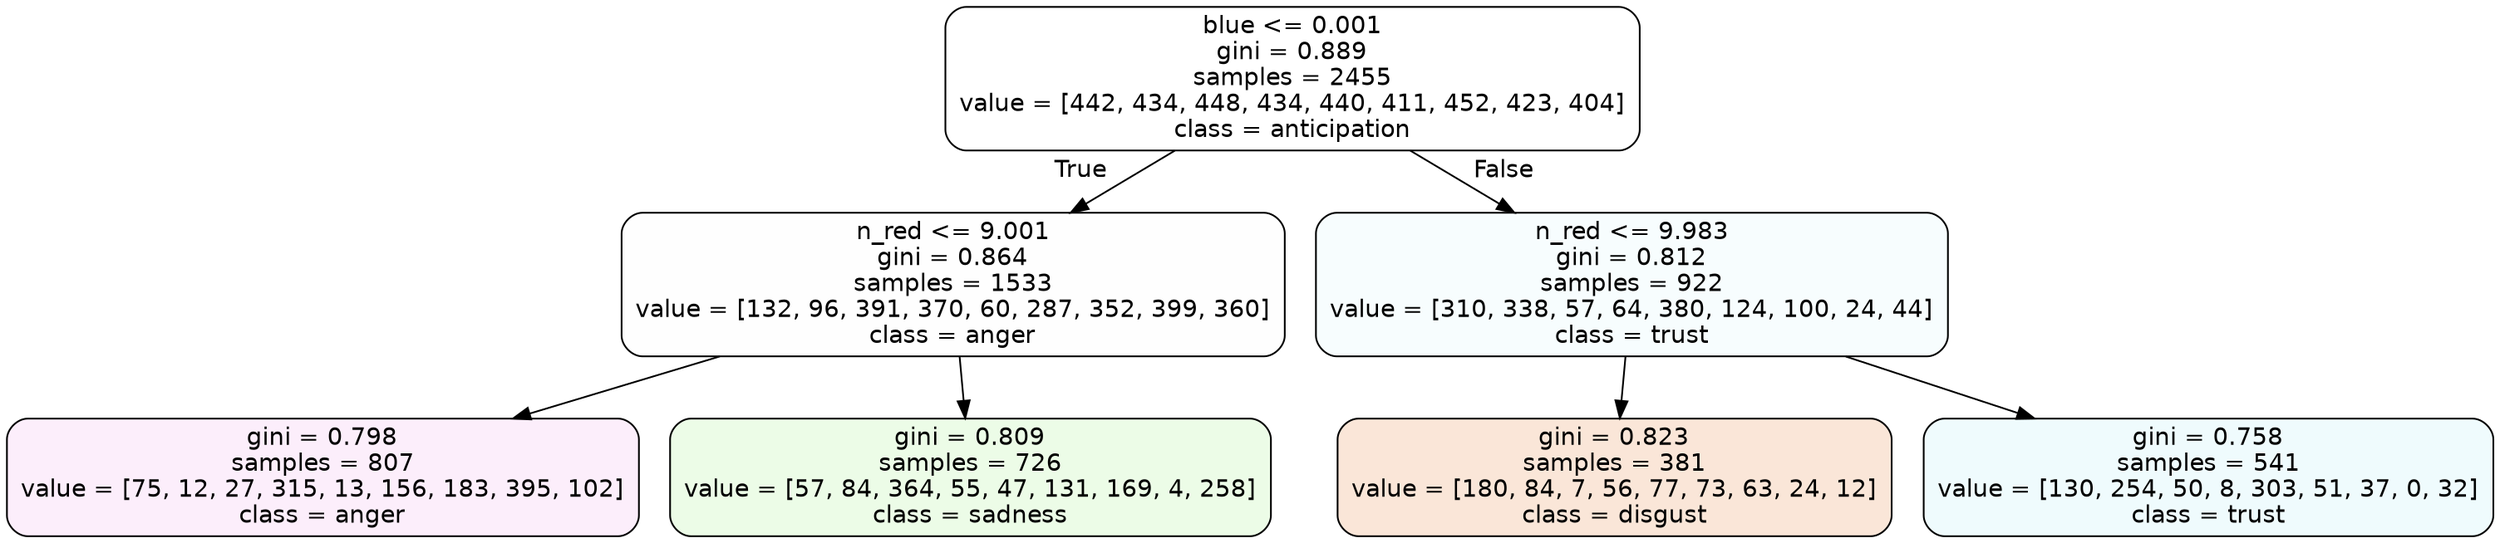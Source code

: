 digraph Tree {
node [shape=box, style="filled, rounded", color="black", fontname=helvetica] ;
edge [fontname=helvetica] ;
0 [label="blue <= 0.001\ngini = 0.889\nsamples = 2455\nvalue = [442, 434, 448, 434, 440, 411, 452, 423, 404]\nclass = anticipation", fillcolor="#8139e500"] ;
1 [label="n_red <= 9.001\ngini = 0.864\nsamples = 1533\nvalue = [132, 96, 391, 370, 60, 287, 352, 399, 360]\nclass = anger", fillcolor="#e539d701"] ;
0 -> 1 [labeldistance=2.5, labelangle=45, headlabel="True"] ;
2 [label="gini = 0.798\nsamples = 807\nvalue = [75, 12, 27, 315, 13, 156, 183, 395, 102]\nclass = anger", fillcolor="#e539d715"] ;
1 -> 2 ;
3 [label="gini = 0.809\nsamples = 726\nvalue = [57, 84, 364, 55, 47, 131, 169, 4, 258]\nclass = sadness", fillcolor="#64e5391e"] ;
1 -> 3 ;
4 [label="n_red <= 9.983\ngini = 0.812\nsamples = 922\nvalue = [310, 338, 57, 64, 380, 124, 100, 24, 44]\nclass = trust", fillcolor="#39d7e50a"] ;
0 -> 4 [labeldistance=2.5, labelangle=-45, headlabel="False"] ;
5 [label="gini = 0.823\nsamples = 381\nvalue = [180, 84, 7, 56, 77, 73, 63, 24, 12]\nclass = disgust", fillcolor="#e5813932"] ;
4 -> 5 ;
6 [label="gini = 0.758\nsamples = 541\nvalue = [130, 254, 50, 8, 303, 51, 37, 0, 32]\nclass = trust", fillcolor="#39d7e514"] ;
4 -> 6 ;
}